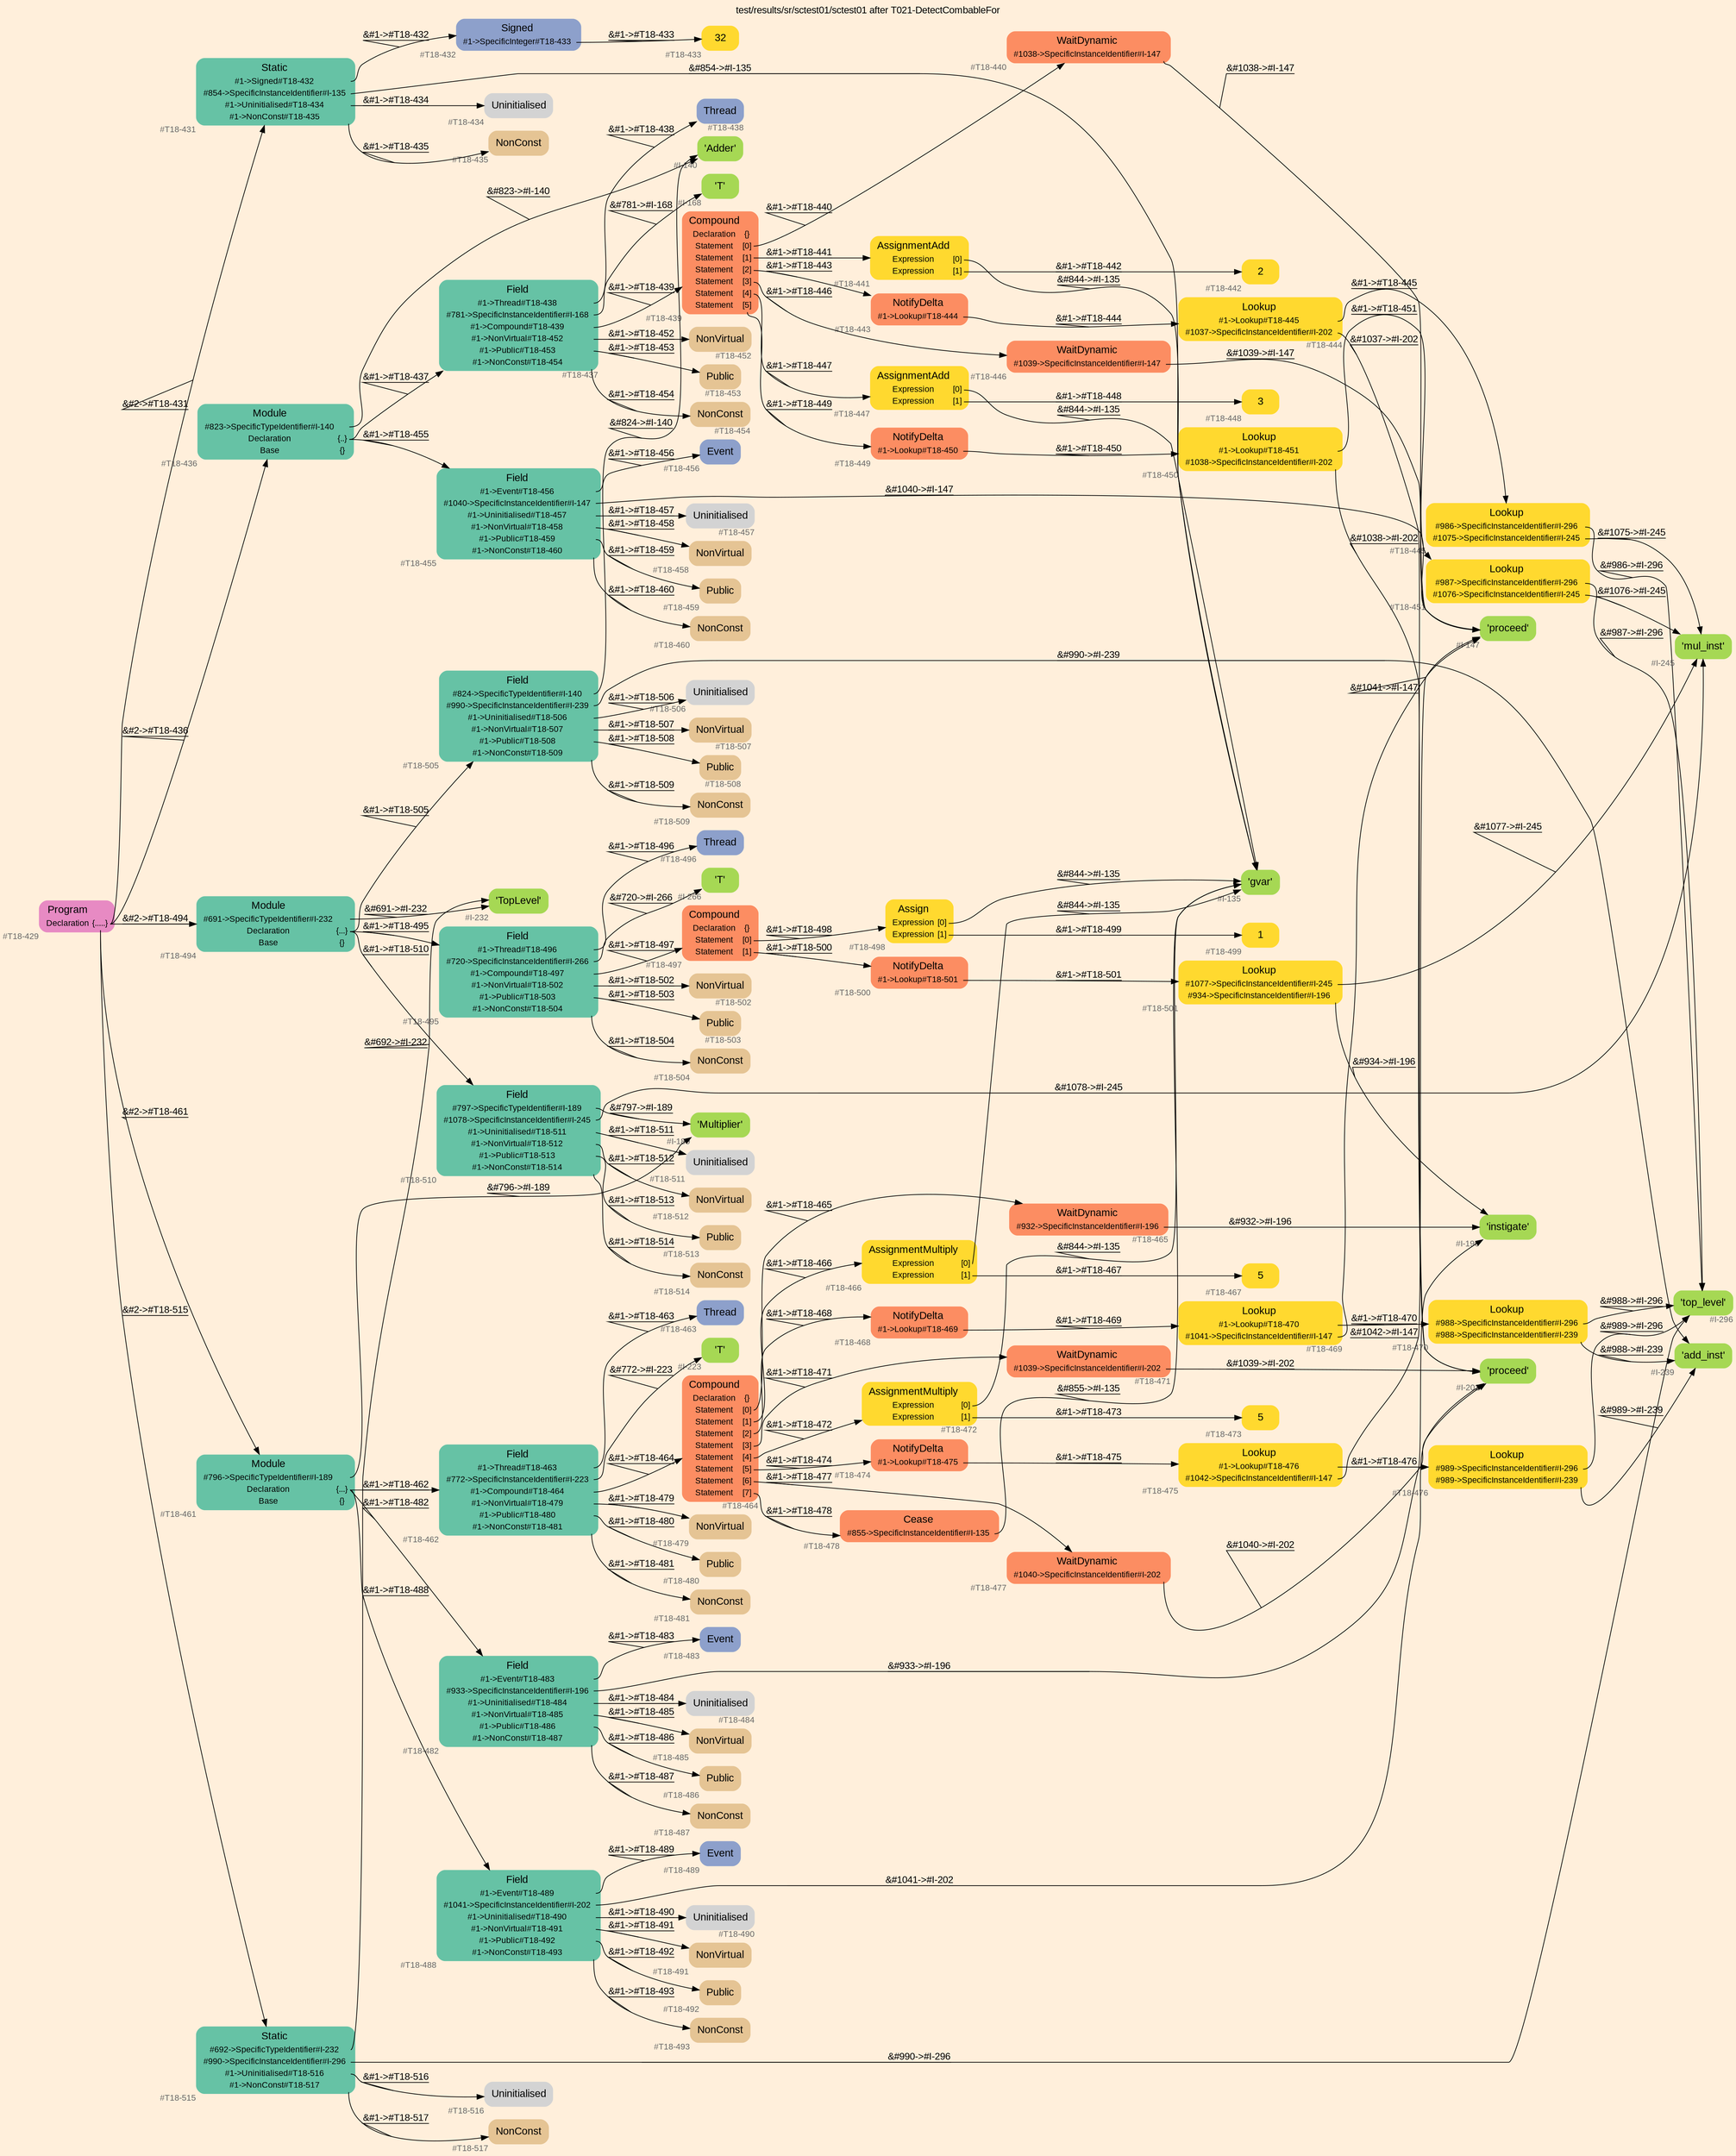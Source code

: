 digraph "test/results/sr/sctest01/sctest01 after T021-DetectCombableFor" {
label = "test/results/sr/sctest01/sctest01 after T021-DetectCombableFor"
labelloc = t
graph [
    rankdir = "LR"
    ranksep = 0.3
    bgcolor = antiquewhite1
    color = black
    fontcolor = black
    fontname = "Arial"
];
node [
    fontname = "Arial"
];
edge [
    fontname = "Arial"
];

// -------------------- node figure --------------------
// -------- block #T18-429 ----------
"#T18-429" [
    fillcolor = "/set28/4"
    xlabel = "#T18-429"
    fontsize = "12"
    fontcolor = grey40
    shape = "plaintext"
    label = <<TABLE BORDER="0" CELLBORDER="0" CELLSPACING="0">
     <TR><TD><FONT COLOR="black" POINT-SIZE="15">Program</FONT></TD></TR>
     <TR><TD><FONT COLOR="black" POINT-SIZE="12">Declaration</FONT></TD><TD PORT="port0"><FONT COLOR="black" POINT-SIZE="12">{.....}</FONT></TD></TR>
    </TABLE>>
    style = "rounded,filled"
];

// -------- block #T18-431 ----------
"#T18-431" [
    fillcolor = "/set28/1"
    xlabel = "#T18-431"
    fontsize = "12"
    fontcolor = grey40
    shape = "plaintext"
    label = <<TABLE BORDER="0" CELLBORDER="0" CELLSPACING="0">
     <TR><TD><FONT COLOR="black" POINT-SIZE="15">Static</FONT></TD></TR>
     <TR><TD><FONT COLOR="black" POINT-SIZE="12">#1-&gt;Signed#T18-432</FONT></TD><TD PORT="port0"></TD></TR>
     <TR><TD><FONT COLOR="black" POINT-SIZE="12">#854-&gt;SpecificInstanceIdentifier#I-135</FONT></TD><TD PORT="port1"></TD></TR>
     <TR><TD><FONT COLOR="black" POINT-SIZE="12">#1-&gt;Uninitialised#T18-434</FONT></TD><TD PORT="port2"></TD></TR>
     <TR><TD><FONT COLOR="black" POINT-SIZE="12">#1-&gt;NonConst#T18-435</FONT></TD><TD PORT="port3"></TD></TR>
    </TABLE>>
    style = "rounded,filled"
];

// -------- block #T18-432 ----------
"#T18-432" [
    fillcolor = "/set28/3"
    xlabel = "#T18-432"
    fontsize = "12"
    fontcolor = grey40
    shape = "plaintext"
    label = <<TABLE BORDER="0" CELLBORDER="0" CELLSPACING="0">
     <TR><TD><FONT COLOR="black" POINT-SIZE="15">Signed</FONT></TD></TR>
     <TR><TD><FONT COLOR="black" POINT-SIZE="12">#1-&gt;SpecificInteger#T18-433</FONT></TD><TD PORT="port0"></TD></TR>
    </TABLE>>
    style = "rounded,filled"
];

// -------- block #T18-433 ----------
"#T18-433" [
    fillcolor = "/set28/6"
    xlabel = "#T18-433"
    fontsize = "12"
    fontcolor = grey40
    shape = "plaintext"
    label = <<TABLE BORDER="0" CELLBORDER="0" CELLSPACING="0">
     <TR><TD><FONT COLOR="black" POINT-SIZE="15">32</FONT></TD></TR>
    </TABLE>>
    style = "rounded,filled"
];

// -------- block #I-135 ----------
"#I-135" [
    fillcolor = "/set28/5"
    xlabel = "#I-135"
    fontsize = "12"
    fontcolor = grey40
    shape = "plaintext"
    label = <<TABLE BORDER="0" CELLBORDER="0" CELLSPACING="0">
     <TR><TD><FONT COLOR="black" POINT-SIZE="15">'gvar'</FONT></TD></TR>
    </TABLE>>
    style = "rounded,filled"
];

// -------- block #T18-434 ----------
"#T18-434" [
    xlabel = "#T18-434"
    fontsize = "12"
    fontcolor = grey40
    shape = "plaintext"
    label = <<TABLE BORDER="0" CELLBORDER="0" CELLSPACING="0">
     <TR><TD><FONT COLOR="black" POINT-SIZE="15">Uninitialised</FONT></TD></TR>
    </TABLE>>
    style = "rounded,filled"
];

// -------- block #T18-435 ----------
"#T18-435" [
    fillcolor = "/set28/7"
    xlabel = "#T18-435"
    fontsize = "12"
    fontcolor = grey40
    shape = "plaintext"
    label = <<TABLE BORDER="0" CELLBORDER="0" CELLSPACING="0">
     <TR><TD><FONT COLOR="black" POINT-SIZE="15">NonConst</FONT></TD></TR>
    </TABLE>>
    style = "rounded,filled"
];

// -------- block #T18-436 ----------
"#T18-436" [
    fillcolor = "/set28/1"
    xlabel = "#T18-436"
    fontsize = "12"
    fontcolor = grey40
    shape = "plaintext"
    label = <<TABLE BORDER="0" CELLBORDER="0" CELLSPACING="0">
     <TR><TD><FONT COLOR="black" POINT-SIZE="15">Module</FONT></TD></TR>
     <TR><TD><FONT COLOR="black" POINT-SIZE="12">#823-&gt;SpecificTypeIdentifier#I-140</FONT></TD><TD PORT="port0"></TD></TR>
     <TR><TD><FONT COLOR="black" POINT-SIZE="12">Declaration</FONT></TD><TD PORT="port1"><FONT COLOR="black" POINT-SIZE="12">{..}</FONT></TD></TR>
     <TR><TD><FONT COLOR="black" POINT-SIZE="12">Base</FONT></TD><TD PORT="port2"><FONT COLOR="black" POINT-SIZE="12">{}</FONT></TD></TR>
    </TABLE>>
    style = "rounded,filled"
];

// -------- block #I-140 ----------
"#I-140" [
    fillcolor = "/set28/5"
    xlabel = "#I-140"
    fontsize = "12"
    fontcolor = grey40
    shape = "plaintext"
    label = <<TABLE BORDER="0" CELLBORDER="0" CELLSPACING="0">
     <TR><TD><FONT COLOR="black" POINT-SIZE="15">'Adder'</FONT></TD></TR>
    </TABLE>>
    style = "rounded,filled"
];

// -------- block #T18-437 ----------
"#T18-437" [
    fillcolor = "/set28/1"
    xlabel = "#T18-437"
    fontsize = "12"
    fontcolor = grey40
    shape = "plaintext"
    label = <<TABLE BORDER="0" CELLBORDER="0" CELLSPACING="0">
     <TR><TD><FONT COLOR="black" POINT-SIZE="15">Field</FONT></TD></TR>
     <TR><TD><FONT COLOR="black" POINT-SIZE="12">#1-&gt;Thread#T18-438</FONT></TD><TD PORT="port0"></TD></TR>
     <TR><TD><FONT COLOR="black" POINT-SIZE="12">#781-&gt;SpecificInstanceIdentifier#I-168</FONT></TD><TD PORT="port1"></TD></TR>
     <TR><TD><FONT COLOR="black" POINT-SIZE="12">#1-&gt;Compound#T18-439</FONT></TD><TD PORT="port2"></TD></TR>
     <TR><TD><FONT COLOR="black" POINT-SIZE="12">#1-&gt;NonVirtual#T18-452</FONT></TD><TD PORT="port3"></TD></TR>
     <TR><TD><FONT COLOR="black" POINT-SIZE="12">#1-&gt;Public#T18-453</FONT></TD><TD PORT="port4"></TD></TR>
     <TR><TD><FONT COLOR="black" POINT-SIZE="12">#1-&gt;NonConst#T18-454</FONT></TD><TD PORT="port5"></TD></TR>
    </TABLE>>
    style = "rounded,filled"
];

// -------- block #T18-438 ----------
"#T18-438" [
    fillcolor = "/set28/3"
    xlabel = "#T18-438"
    fontsize = "12"
    fontcolor = grey40
    shape = "plaintext"
    label = <<TABLE BORDER="0" CELLBORDER="0" CELLSPACING="0">
     <TR><TD><FONT COLOR="black" POINT-SIZE="15">Thread</FONT></TD></TR>
    </TABLE>>
    style = "rounded,filled"
];

// -------- block #I-168 ----------
"#I-168" [
    fillcolor = "/set28/5"
    xlabel = "#I-168"
    fontsize = "12"
    fontcolor = grey40
    shape = "plaintext"
    label = <<TABLE BORDER="0" CELLBORDER="0" CELLSPACING="0">
     <TR><TD><FONT COLOR="black" POINT-SIZE="15">'T'</FONT></TD></TR>
    </TABLE>>
    style = "rounded,filled"
];

// -------- block #T18-439 ----------
"#T18-439" [
    fillcolor = "/set28/2"
    xlabel = "#T18-439"
    fontsize = "12"
    fontcolor = grey40
    shape = "plaintext"
    label = <<TABLE BORDER="0" CELLBORDER="0" CELLSPACING="0">
     <TR><TD><FONT COLOR="black" POINT-SIZE="15">Compound</FONT></TD></TR>
     <TR><TD><FONT COLOR="black" POINT-SIZE="12">Declaration</FONT></TD><TD PORT="port0"><FONT COLOR="black" POINT-SIZE="12">{}</FONT></TD></TR>
     <TR><TD><FONT COLOR="black" POINT-SIZE="12">Statement</FONT></TD><TD PORT="port1"><FONT COLOR="black" POINT-SIZE="12">[0]</FONT></TD></TR>
     <TR><TD><FONT COLOR="black" POINT-SIZE="12">Statement</FONT></TD><TD PORT="port2"><FONT COLOR="black" POINT-SIZE="12">[1]</FONT></TD></TR>
     <TR><TD><FONT COLOR="black" POINT-SIZE="12">Statement</FONT></TD><TD PORT="port3"><FONT COLOR="black" POINT-SIZE="12">[2]</FONT></TD></TR>
     <TR><TD><FONT COLOR="black" POINT-SIZE="12">Statement</FONT></TD><TD PORT="port4"><FONT COLOR="black" POINT-SIZE="12">[3]</FONT></TD></TR>
     <TR><TD><FONT COLOR="black" POINT-SIZE="12">Statement</FONT></TD><TD PORT="port5"><FONT COLOR="black" POINT-SIZE="12">[4]</FONT></TD></TR>
     <TR><TD><FONT COLOR="black" POINT-SIZE="12">Statement</FONT></TD><TD PORT="port6"><FONT COLOR="black" POINT-SIZE="12">[5]</FONT></TD></TR>
    </TABLE>>
    style = "rounded,filled"
];

// -------- block #T18-440 ----------
"#T18-440" [
    fillcolor = "/set28/2"
    xlabel = "#T18-440"
    fontsize = "12"
    fontcolor = grey40
    shape = "plaintext"
    label = <<TABLE BORDER="0" CELLBORDER="0" CELLSPACING="0">
     <TR><TD><FONT COLOR="black" POINT-SIZE="15">WaitDynamic</FONT></TD></TR>
     <TR><TD><FONT COLOR="black" POINT-SIZE="12">#1038-&gt;SpecificInstanceIdentifier#I-147</FONT></TD><TD PORT="port0"></TD></TR>
    </TABLE>>
    style = "rounded,filled"
];

// -------- block #I-147 ----------
"#I-147" [
    fillcolor = "/set28/5"
    xlabel = "#I-147"
    fontsize = "12"
    fontcolor = grey40
    shape = "plaintext"
    label = <<TABLE BORDER="0" CELLBORDER="0" CELLSPACING="0">
     <TR><TD><FONT COLOR="black" POINT-SIZE="15">'proceed'</FONT></TD></TR>
    </TABLE>>
    style = "rounded,filled"
];

// -------- block #T18-441 ----------
"#T18-441" [
    fillcolor = "/set28/6"
    xlabel = "#T18-441"
    fontsize = "12"
    fontcolor = grey40
    shape = "plaintext"
    label = <<TABLE BORDER="0" CELLBORDER="0" CELLSPACING="0">
     <TR><TD><FONT COLOR="black" POINT-SIZE="15">AssignmentAdd</FONT></TD></TR>
     <TR><TD><FONT COLOR="black" POINT-SIZE="12">Expression</FONT></TD><TD PORT="port0"><FONT COLOR="black" POINT-SIZE="12">[0]</FONT></TD></TR>
     <TR><TD><FONT COLOR="black" POINT-SIZE="12">Expression</FONT></TD><TD PORT="port1"><FONT COLOR="black" POINT-SIZE="12">[1]</FONT></TD></TR>
    </TABLE>>
    style = "rounded,filled"
];

// -------- block #T18-442 ----------
"#T18-442" [
    fillcolor = "/set28/6"
    xlabel = "#T18-442"
    fontsize = "12"
    fontcolor = grey40
    shape = "plaintext"
    label = <<TABLE BORDER="0" CELLBORDER="0" CELLSPACING="0">
     <TR><TD><FONT COLOR="black" POINT-SIZE="15">2</FONT></TD></TR>
    </TABLE>>
    style = "rounded,filled"
];

// -------- block #T18-443 ----------
"#T18-443" [
    fillcolor = "/set28/2"
    xlabel = "#T18-443"
    fontsize = "12"
    fontcolor = grey40
    shape = "plaintext"
    label = <<TABLE BORDER="0" CELLBORDER="0" CELLSPACING="0">
     <TR><TD><FONT COLOR="black" POINT-SIZE="15">NotifyDelta</FONT></TD></TR>
     <TR><TD><FONT COLOR="black" POINT-SIZE="12">#1-&gt;Lookup#T18-444</FONT></TD><TD PORT="port0"></TD></TR>
    </TABLE>>
    style = "rounded,filled"
];

// -------- block #T18-444 ----------
"#T18-444" [
    fillcolor = "/set28/6"
    xlabel = "#T18-444"
    fontsize = "12"
    fontcolor = grey40
    shape = "plaintext"
    label = <<TABLE BORDER="0" CELLBORDER="0" CELLSPACING="0">
     <TR><TD><FONT COLOR="black" POINT-SIZE="15">Lookup</FONT></TD></TR>
     <TR><TD><FONT COLOR="black" POINT-SIZE="12">#1-&gt;Lookup#T18-445</FONT></TD><TD PORT="port0"></TD></TR>
     <TR><TD><FONT COLOR="black" POINT-SIZE="12">#1037-&gt;SpecificInstanceIdentifier#I-202</FONT></TD><TD PORT="port1"></TD></TR>
    </TABLE>>
    style = "rounded,filled"
];

// -------- block #T18-445 ----------
"#T18-445" [
    fillcolor = "/set28/6"
    xlabel = "#T18-445"
    fontsize = "12"
    fontcolor = grey40
    shape = "plaintext"
    label = <<TABLE BORDER="0" CELLBORDER="0" CELLSPACING="0">
     <TR><TD><FONT COLOR="black" POINT-SIZE="15">Lookup</FONT></TD></TR>
     <TR><TD><FONT COLOR="black" POINT-SIZE="12">#986-&gt;SpecificInstanceIdentifier#I-296</FONT></TD><TD PORT="port0"></TD></TR>
     <TR><TD><FONT COLOR="black" POINT-SIZE="12">#1075-&gt;SpecificInstanceIdentifier#I-245</FONT></TD><TD PORT="port1"></TD></TR>
    </TABLE>>
    style = "rounded,filled"
];

// -------- block #I-296 ----------
"#I-296" [
    fillcolor = "/set28/5"
    xlabel = "#I-296"
    fontsize = "12"
    fontcolor = grey40
    shape = "plaintext"
    label = <<TABLE BORDER="0" CELLBORDER="0" CELLSPACING="0">
     <TR><TD><FONT COLOR="black" POINT-SIZE="15">'top_level'</FONT></TD></TR>
    </TABLE>>
    style = "rounded,filled"
];

// -------- block #I-245 ----------
"#I-245" [
    fillcolor = "/set28/5"
    xlabel = "#I-245"
    fontsize = "12"
    fontcolor = grey40
    shape = "plaintext"
    label = <<TABLE BORDER="0" CELLBORDER="0" CELLSPACING="0">
     <TR><TD><FONT COLOR="black" POINT-SIZE="15">'mul_inst'</FONT></TD></TR>
    </TABLE>>
    style = "rounded,filled"
];

// -------- block #I-202 ----------
"#I-202" [
    fillcolor = "/set28/5"
    xlabel = "#I-202"
    fontsize = "12"
    fontcolor = grey40
    shape = "plaintext"
    label = <<TABLE BORDER="0" CELLBORDER="0" CELLSPACING="0">
     <TR><TD><FONT COLOR="black" POINT-SIZE="15">'proceed'</FONT></TD></TR>
    </TABLE>>
    style = "rounded,filled"
];

// -------- block #T18-446 ----------
"#T18-446" [
    fillcolor = "/set28/2"
    xlabel = "#T18-446"
    fontsize = "12"
    fontcolor = grey40
    shape = "plaintext"
    label = <<TABLE BORDER="0" CELLBORDER="0" CELLSPACING="0">
     <TR><TD><FONT COLOR="black" POINT-SIZE="15">WaitDynamic</FONT></TD></TR>
     <TR><TD><FONT COLOR="black" POINT-SIZE="12">#1039-&gt;SpecificInstanceIdentifier#I-147</FONT></TD><TD PORT="port0"></TD></TR>
    </TABLE>>
    style = "rounded,filled"
];

// -------- block #T18-447 ----------
"#T18-447" [
    fillcolor = "/set28/6"
    xlabel = "#T18-447"
    fontsize = "12"
    fontcolor = grey40
    shape = "plaintext"
    label = <<TABLE BORDER="0" CELLBORDER="0" CELLSPACING="0">
     <TR><TD><FONT COLOR="black" POINT-SIZE="15">AssignmentAdd</FONT></TD></TR>
     <TR><TD><FONT COLOR="black" POINT-SIZE="12">Expression</FONT></TD><TD PORT="port0"><FONT COLOR="black" POINT-SIZE="12">[0]</FONT></TD></TR>
     <TR><TD><FONT COLOR="black" POINT-SIZE="12">Expression</FONT></TD><TD PORT="port1"><FONT COLOR="black" POINT-SIZE="12">[1]</FONT></TD></TR>
    </TABLE>>
    style = "rounded,filled"
];

// -------- block #T18-448 ----------
"#T18-448" [
    fillcolor = "/set28/6"
    xlabel = "#T18-448"
    fontsize = "12"
    fontcolor = grey40
    shape = "plaintext"
    label = <<TABLE BORDER="0" CELLBORDER="0" CELLSPACING="0">
     <TR><TD><FONT COLOR="black" POINT-SIZE="15">3</FONT></TD></TR>
    </TABLE>>
    style = "rounded,filled"
];

// -------- block #T18-449 ----------
"#T18-449" [
    fillcolor = "/set28/2"
    xlabel = "#T18-449"
    fontsize = "12"
    fontcolor = grey40
    shape = "plaintext"
    label = <<TABLE BORDER="0" CELLBORDER="0" CELLSPACING="0">
     <TR><TD><FONT COLOR="black" POINT-SIZE="15">NotifyDelta</FONT></TD></TR>
     <TR><TD><FONT COLOR="black" POINT-SIZE="12">#1-&gt;Lookup#T18-450</FONT></TD><TD PORT="port0"></TD></TR>
    </TABLE>>
    style = "rounded,filled"
];

// -------- block #T18-450 ----------
"#T18-450" [
    fillcolor = "/set28/6"
    xlabel = "#T18-450"
    fontsize = "12"
    fontcolor = grey40
    shape = "plaintext"
    label = <<TABLE BORDER="0" CELLBORDER="0" CELLSPACING="0">
     <TR><TD><FONT COLOR="black" POINT-SIZE="15">Lookup</FONT></TD></TR>
     <TR><TD><FONT COLOR="black" POINT-SIZE="12">#1-&gt;Lookup#T18-451</FONT></TD><TD PORT="port0"></TD></TR>
     <TR><TD><FONT COLOR="black" POINT-SIZE="12">#1038-&gt;SpecificInstanceIdentifier#I-202</FONT></TD><TD PORT="port1"></TD></TR>
    </TABLE>>
    style = "rounded,filled"
];

// -------- block #T18-451 ----------
"#T18-451" [
    fillcolor = "/set28/6"
    xlabel = "#T18-451"
    fontsize = "12"
    fontcolor = grey40
    shape = "plaintext"
    label = <<TABLE BORDER="0" CELLBORDER="0" CELLSPACING="0">
     <TR><TD><FONT COLOR="black" POINT-SIZE="15">Lookup</FONT></TD></TR>
     <TR><TD><FONT COLOR="black" POINT-SIZE="12">#987-&gt;SpecificInstanceIdentifier#I-296</FONT></TD><TD PORT="port0"></TD></TR>
     <TR><TD><FONT COLOR="black" POINT-SIZE="12">#1076-&gt;SpecificInstanceIdentifier#I-245</FONT></TD><TD PORT="port1"></TD></TR>
    </TABLE>>
    style = "rounded,filled"
];

// -------- block #T18-452 ----------
"#T18-452" [
    fillcolor = "/set28/7"
    xlabel = "#T18-452"
    fontsize = "12"
    fontcolor = grey40
    shape = "plaintext"
    label = <<TABLE BORDER="0" CELLBORDER="0" CELLSPACING="0">
     <TR><TD><FONT COLOR="black" POINT-SIZE="15">NonVirtual</FONT></TD></TR>
    </TABLE>>
    style = "rounded,filled"
];

// -------- block #T18-453 ----------
"#T18-453" [
    fillcolor = "/set28/7"
    xlabel = "#T18-453"
    fontsize = "12"
    fontcolor = grey40
    shape = "plaintext"
    label = <<TABLE BORDER="0" CELLBORDER="0" CELLSPACING="0">
     <TR><TD><FONT COLOR="black" POINT-SIZE="15">Public</FONT></TD></TR>
    </TABLE>>
    style = "rounded,filled"
];

// -------- block #T18-454 ----------
"#T18-454" [
    fillcolor = "/set28/7"
    xlabel = "#T18-454"
    fontsize = "12"
    fontcolor = grey40
    shape = "plaintext"
    label = <<TABLE BORDER="0" CELLBORDER="0" CELLSPACING="0">
     <TR><TD><FONT COLOR="black" POINT-SIZE="15">NonConst</FONT></TD></TR>
    </TABLE>>
    style = "rounded,filled"
];

// -------- block #T18-455 ----------
"#T18-455" [
    fillcolor = "/set28/1"
    xlabel = "#T18-455"
    fontsize = "12"
    fontcolor = grey40
    shape = "plaintext"
    label = <<TABLE BORDER="0" CELLBORDER="0" CELLSPACING="0">
     <TR><TD><FONT COLOR="black" POINT-SIZE="15">Field</FONT></TD></TR>
     <TR><TD><FONT COLOR="black" POINT-SIZE="12">#1-&gt;Event#T18-456</FONT></TD><TD PORT="port0"></TD></TR>
     <TR><TD><FONT COLOR="black" POINT-SIZE="12">#1040-&gt;SpecificInstanceIdentifier#I-147</FONT></TD><TD PORT="port1"></TD></TR>
     <TR><TD><FONT COLOR="black" POINT-SIZE="12">#1-&gt;Uninitialised#T18-457</FONT></TD><TD PORT="port2"></TD></TR>
     <TR><TD><FONT COLOR="black" POINT-SIZE="12">#1-&gt;NonVirtual#T18-458</FONT></TD><TD PORT="port3"></TD></TR>
     <TR><TD><FONT COLOR="black" POINT-SIZE="12">#1-&gt;Public#T18-459</FONT></TD><TD PORT="port4"></TD></TR>
     <TR><TD><FONT COLOR="black" POINT-SIZE="12">#1-&gt;NonConst#T18-460</FONT></TD><TD PORT="port5"></TD></TR>
    </TABLE>>
    style = "rounded,filled"
];

// -------- block #T18-456 ----------
"#T18-456" [
    fillcolor = "/set28/3"
    xlabel = "#T18-456"
    fontsize = "12"
    fontcolor = grey40
    shape = "plaintext"
    label = <<TABLE BORDER="0" CELLBORDER="0" CELLSPACING="0">
     <TR><TD><FONT COLOR="black" POINT-SIZE="15">Event</FONT></TD></TR>
    </TABLE>>
    style = "rounded,filled"
];

// -------- block #T18-457 ----------
"#T18-457" [
    xlabel = "#T18-457"
    fontsize = "12"
    fontcolor = grey40
    shape = "plaintext"
    label = <<TABLE BORDER="0" CELLBORDER="0" CELLSPACING="0">
     <TR><TD><FONT COLOR="black" POINT-SIZE="15">Uninitialised</FONT></TD></TR>
    </TABLE>>
    style = "rounded,filled"
];

// -------- block #T18-458 ----------
"#T18-458" [
    fillcolor = "/set28/7"
    xlabel = "#T18-458"
    fontsize = "12"
    fontcolor = grey40
    shape = "plaintext"
    label = <<TABLE BORDER="0" CELLBORDER="0" CELLSPACING="0">
     <TR><TD><FONT COLOR="black" POINT-SIZE="15">NonVirtual</FONT></TD></TR>
    </TABLE>>
    style = "rounded,filled"
];

// -------- block #T18-459 ----------
"#T18-459" [
    fillcolor = "/set28/7"
    xlabel = "#T18-459"
    fontsize = "12"
    fontcolor = grey40
    shape = "plaintext"
    label = <<TABLE BORDER="0" CELLBORDER="0" CELLSPACING="0">
     <TR><TD><FONT COLOR="black" POINT-SIZE="15">Public</FONT></TD></TR>
    </TABLE>>
    style = "rounded,filled"
];

// -------- block #T18-460 ----------
"#T18-460" [
    fillcolor = "/set28/7"
    xlabel = "#T18-460"
    fontsize = "12"
    fontcolor = grey40
    shape = "plaintext"
    label = <<TABLE BORDER="0" CELLBORDER="0" CELLSPACING="0">
     <TR><TD><FONT COLOR="black" POINT-SIZE="15">NonConst</FONT></TD></TR>
    </TABLE>>
    style = "rounded,filled"
];

// -------- block #T18-461 ----------
"#T18-461" [
    fillcolor = "/set28/1"
    xlabel = "#T18-461"
    fontsize = "12"
    fontcolor = grey40
    shape = "plaintext"
    label = <<TABLE BORDER="0" CELLBORDER="0" CELLSPACING="0">
     <TR><TD><FONT COLOR="black" POINT-SIZE="15">Module</FONT></TD></TR>
     <TR><TD><FONT COLOR="black" POINT-SIZE="12">#796-&gt;SpecificTypeIdentifier#I-189</FONT></TD><TD PORT="port0"></TD></TR>
     <TR><TD><FONT COLOR="black" POINT-SIZE="12">Declaration</FONT></TD><TD PORT="port1"><FONT COLOR="black" POINT-SIZE="12">{...}</FONT></TD></TR>
     <TR><TD><FONT COLOR="black" POINT-SIZE="12">Base</FONT></TD><TD PORT="port2"><FONT COLOR="black" POINT-SIZE="12">{}</FONT></TD></TR>
    </TABLE>>
    style = "rounded,filled"
];

// -------- block #I-189 ----------
"#I-189" [
    fillcolor = "/set28/5"
    xlabel = "#I-189"
    fontsize = "12"
    fontcolor = grey40
    shape = "plaintext"
    label = <<TABLE BORDER="0" CELLBORDER="0" CELLSPACING="0">
     <TR><TD><FONT COLOR="black" POINT-SIZE="15">'Multiplier'</FONT></TD></TR>
    </TABLE>>
    style = "rounded,filled"
];

// -------- block #T18-462 ----------
"#T18-462" [
    fillcolor = "/set28/1"
    xlabel = "#T18-462"
    fontsize = "12"
    fontcolor = grey40
    shape = "plaintext"
    label = <<TABLE BORDER="0" CELLBORDER="0" CELLSPACING="0">
     <TR><TD><FONT COLOR="black" POINT-SIZE="15">Field</FONT></TD></TR>
     <TR><TD><FONT COLOR="black" POINT-SIZE="12">#1-&gt;Thread#T18-463</FONT></TD><TD PORT="port0"></TD></TR>
     <TR><TD><FONT COLOR="black" POINT-SIZE="12">#772-&gt;SpecificInstanceIdentifier#I-223</FONT></TD><TD PORT="port1"></TD></TR>
     <TR><TD><FONT COLOR="black" POINT-SIZE="12">#1-&gt;Compound#T18-464</FONT></TD><TD PORT="port2"></TD></TR>
     <TR><TD><FONT COLOR="black" POINT-SIZE="12">#1-&gt;NonVirtual#T18-479</FONT></TD><TD PORT="port3"></TD></TR>
     <TR><TD><FONT COLOR="black" POINT-SIZE="12">#1-&gt;Public#T18-480</FONT></TD><TD PORT="port4"></TD></TR>
     <TR><TD><FONT COLOR="black" POINT-SIZE="12">#1-&gt;NonConst#T18-481</FONT></TD><TD PORT="port5"></TD></TR>
    </TABLE>>
    style = "rounded,filled"
];

// -------- block #T18-463 ----------
"#T18-463" [
    fillcolor = "/set28/3"
    xlabel = "#T18-463"
    fontsize = "12"
    fontcolor = grey40
    shape = "plaintext"
    label = <<TABLE BORDER="0" CELLBORDER="0" CELLSPACING="0">
     <TR><TD><FONT COLOR="black" POINT-SIZE="15">Thread</FONT></TD></TR>
    </TABLE>>
    style = "rounded,filled"
];

// -------- block #I-223 ----------
"#I-223" [
    fillcolor = "/set28/5"
    xlabel = "#I-223"
    fontsize = "12"
    fontcolor = grey40
    shape = "plaintext"
    label = <<TABLE BORDER="0" CELLBORDER="0" CELLSPACING="0">
     <TR><TD><FONT COLOR="black" POINT-SIZE="15">'T'</FONT></TD></TR>
    </TABLE>>
    style = "rounded,filled"
];

// -------- block #T18-464 ----------
"#T18-464" [
    fillcolor = "/set28/2"
    xlabel = "#T18-464"
    fontsize = "12"
    fontcolor = grey40
    shape = "plaintext"
    label = <<TABLE BORDER="0" CELLBORDER="0" CELLSPACING="0">
     <TR><TD><FONT COLOR="black" POINT-SIZE="15">Compound</FONT></TD></TR>
     <TR><TD><FONT COLOR="black" POINT-SIZE="12">Declaration</FONT></TD><TD PORT="port0"><FONT COLOR="black" POINT-SIZE="12">{}</FONT></TD></TR>
     <TR><TD><FONT COLOR="black" POINT-SIZE="12">Statement</FONT></TD><TD PORT="port1"><FONT COLOR="black" POINT-SIZE="12">[0]</FONT></TD></TR>
     <TR><TD><FONT COLOR="black" POINT-SIZE="12">Statement</FONT></TD><TD PORT="port2"><FONT COLOR="black" POINT-SIZE="12">[1]</FONT></TD></TR>
     <TR><TD><FONT COLOR="black" POINT-SIZE="12">Statement</FONT></TD><TD PORT="port3"><FONT COLOR="black" POINT-SIZE="12">[2]</FONT></TD></TR>
     <TR><TD><FONT COLOR="black" POINT-SIZE="12">Statement</FONT></TD><TD PORT="port4"><FONT COLOR="black" POINT-SIZE="12">[3]</FONT></TD></TR>
     <TR><TD><FONT COLOR="black" POINT-SIZE="12">Statement</FONT></TD><TD PORT="port5"><FONT COLOR="black" POINT-SIZE="12">[4]</FONT></TD></TR>
     <TR><TD><FONT COLOR="black" POINT-SIZE="12">Statement</FONT></TD><TD PORT="port6"><FONT COLOR="black" POINT-SIZE="12">[5]</FONT></TD></TR>
     <TR><TD><FONT COLOR="black" POINT-SIZE="12">Statement</FONT></TD><TD PORT="port7"><FONT COLOR="black" POINT-SIZE="12">[6]</FONT></TD></TR>
     <TR><TD><FONT COLOR="black" POINT-SIZE="12">Statement</FONT></TD><TD PORT="port8"><FONT COLOR="black" POINT-SIZE="12">[7]</FONT></TD></TR>
    </TABLE>>
    style = "rounded,filled"
];

// -------- block #T18-465 ----------
"#T18-465" [
    fillcolor = "/set28/2"
    xlabel = "#T18-465"
    fontsize = "12"
    fontcolor = grey40
    shape = "plaintext"
    label = <<TABLE BORDER="0" CELLBORDER="0" CELLSPACING="0">
     <TR><TD><FONT COLOR="black" POINT-SIZE="15">WaitDynamic</FONT></TD></TR>
     <TR><TD><FONT COLOR="black" POINT-SIZE="12">#932-&gt;SpecificInstanceIdentifier#I-196</FONT></TD><TD PORT="port0"></TD></TR>
    </TABLE>>
    style = "rounded,filled"
];

// -------- block #I-196 ----------
"#I-196" [
    fillcolor = "/set28/5"
    xlabel = "#I-196"
    fontsize = "12"
    fontcolor = grey40
    shape = "plaintext"
    label = <<TABLE BORDER="0" CELLBORDER="0" CELLSPACING="0">
     <TR><TD><FONT COLOR="black" POINT-SIZE="15">'instigate'</FONT></TD></TR>
    </TABLE>>
    style = "rounded,filled"
];

// -------- block #T18-466 ----------
"#T18-466" [
    fillcolor = "/set28/6"
    xlabel = "#T18-466"
    fontsize = "12"
    fontcolor = grey40
    shape = "plaintext"
    label = <<TABLE BORDER="0" CELLBORDER="0" CELLSPACING="0">
     <TR><TD><FONT COLOR="black" POINT-SIZE="15">AssignmentMultiply</FONT></TD></TR>
     <TR><TD><FONT COLOR="black" POINT-SIZE="12">Expression</FONT></TD><TD PORT="port0"><FONT COLOR="black" POINT-SIZE="12">[0]</FONT></TD></TR>
     <TR><TD><FONT COLOR="black" POINT-SIZE="12">Expression</FONT></TD><TD PORT="port1"><FONT COLOR="black" POINT-SIZE="12">[1]</FONT></TD></TR>
    </TABLE>>
    style = "rounded,filled"
];

// -------- block #T18-467 ----------
"#T18-467" [
    fillcolor = "/set28/6"
    xlabel = "#T18-467"
    fontsize = "12"
    fontcolor = grey40
    shape = "plaintext"
    label = <<TABLE BORDER="0" CELLBORDER="0" CELLSPACING="0">
     <TR><TD><FONT COLOR="black" POINT-SIZE="15">5</FONT></TD></TR>
    </TABLE>>
    style = "rounded,filled"
];

// -------- block #T18-468 ----------
"#T18-468" [
    fillcolor = "/set28/2"
    xlabel = "#T18-468"
    fontsize = "12"
    fontcolor = grey40
    shape = "plaintext"
    label = <<TABLE BORDER="0" CELLBORDER="0" CELLSPACING="0">
     <TR><TD><FONT COLOR="black" POINT-SIZE="15">NotifyDelta</FONT></TD></TR>
     <TR><TD><FONT COLOR="black" POINT-SIZE="12">#1-&gt;Lookup#T18-469</FONT></TD><TD PORT="port0"></TD></TR>
    </TABLE>>
    style = "rounded,filled"
];

// -------- block #T18-469 ----------
"#T18-469" [
    fillcolor = "/set28/6"
    xlabel = "#T18-469"
    fontsize = "12"
    fontcolor = grey40
    shape = "plaintext"
    label = <<TABLE BORDER="0" CELLBORDER="0" CELLSPACING="0">
     <TR><TD><FONT COLOR="black" POINT-SIZE="15">Lookup</FONT></TD></TR>
     <TR><TD><FONT COLOR="black" POINT-SIZE="12">#1-&gt;Lookup#T18-470</FONT></TD><TD PORT="port0"></TD></TR>
     <TR><TD><FONT COLOR="black" POINT-SIZE="12">#1041-&gt;SpecificInstanceIdentifier#I-147</FONT></TD><TD PORT="port1"></TD></TR>
    </TABLE>>
    style = "rounded,filled"
];

// -------- block #T18-470 ----------
"#T18-470" [
    fillcolor = "/set28/6"
    xlabel = "#T18-470"
    fontsize = "12"
    fontcolor = grey40
    shape = "plaintext"
    label = <<TABLE BORDER="0" CELLBORDER="0" CELLSPACING="0">
     <TR><TD><FONT COLOR="black" POINT-SIZE="15">Lookup</FONT></TD></TR>
     <TR><TD><FONT COLOR="black" POINT-SIZE="12">#988-&gt;SpecificInstanceIdentifier#I-296</FONT></TD><TD PORT="port0"></TD></TR>
     <TR><TD><FONT COLOR="black" POINT-SIZE="12">#988-&gt;SpecificInstanceIdentifier#I-239</FONT></TD><TD PORT="port1"></TD></TR>
    </TABLE>>
    style = "rounded,filled"
];

// -------- block #I-239 ----------
"#I-239" [
    fillcolor = "/set28/5"
    xlabel = "#I-239"
    fontsize = "12"
    fontcolor = grey40
    shape = "plaintext"
    label = <<TABLE BORDER="0" CELLBORDER="0" CELLSPACING="0">
     <TR><TD><FONT COLOR="black" POINT-SIZE="15">'add_inst'</FONT></TD></TR>
    </TABLE>>
    style = "rounded,filled"
];

// -------- block #T18-471 ----------
"#T18-471" [
    fillcolor = "/set28/2"
    xlabel = "#T18-471"
    fontsize = "12"
    fontcolor = grey40
    shape = "plaintext"
    label = <<TABLE BORDER="0" CELLBORDER="0" CELLSPACING="0">
     <TR><TD><FONT COLOR="black" POINT-SIZE="15">WaitDynamic</FONT></TD></TR>
     <TR><TD><FONT COLOR="black" POINT-SIZE="12">#1039-&gt;SpecificInstanceIdentifier#I-202</FONT></TD><TD PORT="port0"></TD></TR>
    </TABLE>>
    style = "rounded,filled"
];

// -------- block #T18-472 ----------
"#T18-472" [
    fillcolor = "/set28/6"
    xlabel = "#T18-472"
    fontsize = "12"
    fontcolor = grey40
    shape = "plaintext"
    label = <<TABLE BORDER="0" CELLBORDER="0" CELLSPACING="0">
     <TR><TD><FONT COLOR="black" POINT-SIZE="15">AssignmentMultiply</FONT></TD></TR>
     <TR><TD><FONT COLOR="black" POINT-SIZE="12">Expression</FONT></TD><TD PORT="port0"><FONT COLOR="black" POINT-SIZE="12">[0]</FONT></TD></TR>
     <TR><TD><FONT COLOR="black" POINT-SIZE="12">Expression</FONT></TD><TD PORT="port1"><FONT COLOR="black" POINT-SIZE="12">[1]</FONT></TD></TR>
    </TABLE>>
    style = "rounded,filled"
];

// -------- block #T18-473 ----------
"#T18-473" [
    fillcolor = "/set28/6"
    xlabel = "#T18-473"
    fontsize = "12"
    fontcolor = grey40
    shape = "plaintext"
    label = <<TABLE BORDER="0" CELLBORDER="0" CELLSPACING="0">
     <TR><TD><FONT COLOR="black" POINT-SIZE="15">5</FONT></TD></TR>
    </TABLE>>
    style = "rounded,filled"
];

// -------- block #T18-474 ----------
"#T18-474" [
    fillcolor = "/set28/2"
    xlabel = "#T18-474"
    fontsize = "12"
    fontcolor = grey40
    shape = "plaintext"
    label = <<TABLE BORDER="0" CELLBORDER="0" CELLSPACING="0">
     <TR><TD><FONT COLOR="black" POINT-SIZE="15">NotifyDelta</FONT></TD></TR>
     <TR><TD><FONT COLOR="black" POINT-SIZE="12">#1-&gt;Lookup#T18-475</FONT></TD><TD PORT="port0"></TD></TR>
    </TABLE>>
    style = "rounded,filled"
];

// -------- block #T18-475 ----------
"#T18-475" [
    fillcolor = "/set28/6"
    xlabel = "#T18-475"
    fontsize = "12"
    fontcolor = grey40
    shape = "plaintext"
    label = <<TABLE BORDER="0" CELLBORDER="0" CELLSPACING="0">
     <TR><TD><FONT COLOR="black" POINT-SIZE="15">Lookup</FONT></TD></TR>
     <TR><TD><FONT COLOR="black" POINT-SIZE="12">#1-&gt;Lookup#T18-476</FONT></TD><TD PORT="port0"></TD></TR>
     <TR><TD><FONT COLOR="black" POINT-SIZE="12">#1042-&gt;SpecificInstanceIdentifier#I-147</FONT></TD><TD PORT="port1"></TD></TR>
    </TABLE>>
    style = "rounded,filled"
];

// -------- block #T18-476 ----------
"#T18-476" [
    fillcolor = "/set28/6"
    xlabel = "#T18-476"
    fontsize = "12"
    fontcolor = grey40
    shape = "plaintext"
    label = <<TABLE BORDER="0" CELLBORDER="0" CELLSPACING="0">
     <TR><TD><FONT COLOR="black" POINT-SIZE="15">Lookup</FONT></TD></TR>
     <TR><TD><FONT COLOR="black" POINT-SIZE="12">#989-&gt;SpecificInstanceIdentifier#I-296</FONT></TD><TD PORT="port0"></TD></TR>
     <TR><TD><FONT COLOR="black" POINT-SIZE="12">#989-&gt;SpecificInstanceIdentifier#I-239</FONT></TD><TD PORT="port1"></TD></TR>
    </TABLE>>
    style = "rounded,filled"
];

// -------- block #T18-477 ----------
"#T18-477" [
    fillcolor = "/set28/2"
    xlabel = "#T18-477"
    fontsize = "12"
    fontcolor = grey40
    shape = "plaintext"
    label = <<TABLE BORDER="0" CELLBORDER="0" CELLSPACING="0">
     <TR><TD><FONT COLOR="black" POINT-SIZE="15">WaitDynamic</FONT></TD></TR>
     <TR><TD><FONT COLOR="black" POINT-SIZE="12">#1040-&gt;SpecificInstanceIdentifier#I-202</FONT></TD><TD PORT="port0"></TD></TR>
    </TABLE>>
    style = "rounded,filled"
];

// -------- block #T18-478 ----------
"#T18-478" [
    fillcolor = "/set28/2"
    xlabel = "#T18-478"
    fontsize = "12"
    fontcolor = grey40
    shape = "plaintext"
    label = <<TABLE BORDER="0" CELLBORDER="0" CELLSPACING="0">
     <TR><TD><FONT COLOR="black" POINT-SIZE="15">Cease</FONT></TD></TR>
     <TR><TD><FONT COLOR="black" POINT-SIZE="12">#855-&gt;SpecificInstanceIdentifier#I-135</FONT></TD><TD PORT="port0"></TD></TR>
    </TABLE>>
    style = "rounded,filled"
];

// -------- block #T18-479 ----------
"#T18-479" [
    fillcolor = "/set28/7"
    xlabel = "#T18-479"
    fontsize = "12"
    fontcolor = grey40
    shape = "plaintext"
    label = <<TABLE BORDER="0" CELLBORDER="0" CELLSPACING="0">
     <TR><TD><FONT COLOR="black" POINT-SIZE="15">NonVirtual</FONT></TD></TR>
    </TABLE>>
    style = "rounded,filled"
];

// -------- block #T18-480 ----------
"#T18-480" [
    fillcolor = "/set28/7"
    xlabel = "#T18-480"
    fontsize = "12"
    fontcolor = grey40
    shape = "plaintext"
    label = <<TABLE BORDER="0" CELLBORDER="0" CELLSPACING="0">
     <TR><TD><FONT COLOR="black" POINT-SIZE="15">Public</FONT></TD></TR>
    </TABLE>>
    style = "rounded,filled"
];

// -------- block #T18-481 ----------
"#T18-481" [
    fillcolor = "/set28/7"
    xlabel = "#T18-481"
    fontsize = "12"
    fontcolor = grey40
    shape = "plaintext"
    label = <<TABLE BORDER="0" CELLBORDER="0" CELLSPACING="0">
     <TR><TD><FONT COLOR="black" POINT-SIZE="15">NonConst</FONT></TD></TR>
    </TABLE>>
    style = "rounded,filled"
];

// -------- block #T18-482 ----------
"#T18-482" [
    fillcolor = "/set28/1"
    xlabel = "#T18-482"
    fontsize = "12"
    fontcolor = grey40
    shape = "plaintext"
    label = <<TABLE BORDER="0" CELLBORDER="0" CELLSPACING="0">
     <TR><TD><FONT COLOR="black" POINT-SIZE="15">Field</FONT></TD></TR>
     <TR><TD><FONT COLOR="black" POINT-SIZE="12">#1-&gt;Event#T18-483</FONT></TD><TD PORT="port0"></TD></TR>
     <TR><TD><FONT COLOR="black" POINT-SIZE="12">#933-&gt;SpecificInstanceIdentifier#I-196</FONT></TD><TD PORT="port1"></TD></TR>
     <TR><TD><FONT COLOR="black" POINT-SIZE="12">#1-&gt;Uninitialised#T18-484</FONT></TD><TD PORT="port2"></TD></TR>
     <TR><TD><FONT COLOR="black" POINT-SIZE="12">#1-&gt;NonVirtual#T18-485</FONT></TD><TD PORT="port3"></TD></TR>
     <TR><TD><FONT COLOR="black" POINT-SIZE="12">#1-&gt;Public#T18-486</FONT></TD><TD PORT="port4"></TD></TR>
     <TR><TD><FONT COLOR="black" POINT-SIZE="12">#1-&gt;NonConst#T18-487</FONT></TD><TD PORT="port5"></TD></TR>
    </TABLE>>
    style = "rounded,filled"
];

// -------- block #T18-483 ----------
"#T18-483" [
    fillcolor = "/set28/3"
    xlabel = "#T18-483"
    fontsize = "12"
    fontcolor = grey40
    shape = "plaintext"
    label = <<TABLE BORDER="0" CELLBORDER="0" CELLSPACING="0">
     <TR><TD><FONT COLOR="black" POINT-SIZE="15">Event</FONT></TD></TR>
    </TABLE>>
    style = "rounded,filled"
];

// -------- block #T18-484 ----------
"#T18-484" [
    xlabel = "#T18-484"
    fontsize = "12"
    fontcolor = grey40
    shape = "plaintext"
    label = <<TABLE BORDER="0" CELLBORDER="0" CELLSPACING="0">
     <TR><TD><FONT COLOR="black" POINT-SIZE="15">Uninitialised</FONT></TD></TR>
    </TABLE>>
    style = "rounded,filled"
];

// -------- block #T18-485 ----------
"#T18-485" [
    fillcolor = "/set28/7"
    xlabel = "#T18-485"
    fontsize = "12"
    fontcolor = grey40
    shape = "plaintext"
    label = <<TABLE BORDER="0" CELLBORDER="0" CELLSPACING="0">
     <TR><TD><FONT COLOR="black" POINT-SIZE="15">NonVirtual</FONT></TD></TR>
    </TABLE>>
    style = "rounded,filled"
];

// -------- block #T18-486 ----------
"#T18-486" [
    fillcolor = "/set28/7"
    xlabel = "#T18-486"
    fontsize = "12"
    fontcolor = grey40
    shape = "plaintext"
    label = <<TABLE BORDER="0" CELLBORDER="0" CELLSPACING="0">
     <TR><TD><FONT COLOR="black" POINT-SIZE="15">Public</FONT></TD></TR>
    </TABLE>>
    style = "rounded,filled"
];

// -------- block #T18-487 ----------
"#T18-487" [
    fillcolor = "/set28/7"
    xlabel = "#T18-487"
    fontsize = "12"
    fontcolor = grey40
    shape = "plaintext"
    label = <<TABLE BORDER="0" CELLBORDER="0" CELLSPACING="0">
     <TR><TD><FONT COLOR="black" POINT-SIZE="15">NonConst</FONT></TD></TR>
    </TABLE>>
    style = "rounded,filled"
];

// -------- block #T18-488 ----------
"#T18-488" [
    fillcolor = "/set28/1"
    xlabel = "#T18-488"
    fontsize = "12"
    fontcolor = grey40
    shape = "plaintext"
    label = <<TABLE BORDER="0" CELLBORDER="0" CELLSPACING="0">
     <TR><TD><FONT COLOR="black" POINT-SIZE="15">Field</FONT></TD></TR>
     <TR><TD><FONT COLOR="black" POINT-SIZE="12">#1-&gt;Event#T18-489</FONT></TD><TD PORT="port0"></TD></TR>
     <TR><TD><FONT COLOR="black" POINT-SIZE="12">#1041-&gt;SpecificInstanceIdentifier#I-202</FONT></TD><TD PORT="port1"></TD></TR>
     <TR><TD><FONT COLOR="black" POINT-SIZE="12">#1-&gt;Uninitialised#T18-490</FONT></TD><TD PORT="port2"></TD></TR>
     <TR><TD><FONT COLOR="black" POINT-SIZE="12">#1-&gt;NonVirtual#T18-491</FONT></TD><TD PORT="port3"></TD></TR>
     <TR><TD><FONT COLOR="black" POINT-SIZE="12">#1-&gt;Public#T18-492</FONT></TD><TD PORT="port4"></TD></TR>
     <TR><TD><FONT COLOR="black" POINT-SIZE="12">#1-&gt;NonConst#T18-493</FONT></TD><TD PORT="port5"></TD></TR>
    </TABLE>>
    style = "rounded,filled"
];

// -------- block #T18-489 ----------
"#T18-489" [
    fillcolor = "/set28/3"
    xlabel = "#T18-489"
    fontsize = "12"
    fontcolor = grey40
    shape = "plaintext"
    label = <<TABLE BORDER="0" CELLBORDER="0" CELLSPACING="0">
     <TR><TD><FONT COLOR="black" POINT-SIZE="15">Event</FONT></TD></TR>
    </TABLE>>
    style = "rounded,filled"
];

// -------- block #T18-490 ----------
"#T18-490" [
    xlabel = "#T18-490"
    fontsize = "12"
    fontcolor = grey40
    shape = "plaintext"
    label = <<TABLE BORDER="0" CELLBORDER="0" CELLSPACING="0">
     <TR><TD><FONT COLOR="black" POINT-SIZE="15">Uninitialised</FONT></TD></TR>
    </TABLE>>
    style = "rounded,filled"
];

// -------- block #T18-491 ----------
"#T18-491" [
    fillcolor = "/set28/7"
    xlabel = "#T18-491"
    fontsize = "12"
    fontcolor = grey40
    shape = "plaintext"
    label = <<TABLE BORDER="0" CELLBORDER="0" CELLSPACING="0">
     <TR><TD><FONT COLOR="black" POINT-SIZE="15">NonVirtual</FONT></TD></TR>
    </TABLE>>
    style = "rounded,filled"
];

// -------- block #T18-492 ----------
"#T18-492" [
    fillcolor = "/set28/7"
    xlabel = "#T18-492"
    fontsize = "12"
    fontcolor = grey40
    shape = "plaintext"
    label = <<TABLE BORDER="0" CELLBORDER="0" CELLSPACING="0">
     <TR><TD><FONT COLOR="black" POINT-SIZE="15">Public</FONT></TD></TR>
    </TABLE>>
    style = "rounded,filled"
];

// -------- block #T18-493 ----------
"#T18-493" [
    fillcolor = "/set28/7"
    xlabel = "#T18-493"
    fontsize = "12"
    fontcolor = grey40
    shape = "plaintext"
    label = <<TABLE BORDER="0" CELLBORDER="0" CELLSPACING="0">
     <TR><TD><FONT COLOR="black" POINT-SIZE="15">NonConst</FONT></TD></TR>
    </TABLE>>
    style = "rounded,filled"
];

// -------- block #T18-494 ----------
"#T18-494" [
    fillcolor = "/set28/1"
    xlabel = "#T18-494"
    fontsize = "12"
    fontcolor = grey40
    shape = "plaintext"
    label = <<TABLE BORDER="0" CELLBORDER="0" CELLSPACING="0">
     <TR><TD><FONT COLOR="black" POINT-SIZE="15">Module</FONT></TD></TR>
     <TR><TD><FONT COLOR="black" POINT-SIZE="12">#691-&gt;SpecificTypeIdentifier#I-232</FONT></TD><TD PORT="port0"></TD></TR>
     <TR><TD><FONT COLOR="black" POINT-SIZE="12">Declaration</FONT></TD><TD PORT="port1"><FONT COLOR="black" POINT-SIZE="12">{...}</FONT></TD></TR>
     <TR><TD><FONT COLOR="black" POINT-SIZE="12">Base</FONT></TD><TD PORT="port2"><FONT COLOR="black" POINT-SIZE="12">{}</FONT></TD></TR>
    </TABLE>>
    style = "rounded,filled"
];

// -------- block #I-232 ----------
"#I-232" [
    fillcolor = "/set28/5"
    xlabel = "#I-232"
    fontsize = "12"
    fontcolor = grey40
    shape = "plaintext"
    label = <<TABLE BORDER="0" CELLBORDER="0" CELLSPACING="0">
     <TR><TD><FONT COLOR="black" POINT-SIZE="15">'TopLevel'</FONT></TD></TR>
    </TABLE>>
    style = "rounded,filled"
];

// -------- block #T18-495 ----------
"#T18-495" [
    fillcolor = "/set28/1"
    xlabel = "#T18-495"
    fontsize = "12"
    fontcolor = grey40
    shape = "plaintext"
    label = <<TABLE BORDER="0" CELLBORDER="0" CELLSPACING="0">
     <TR><TD><FONT COLOR="black" POINT-SIZE="15">Field</FONT></TD></TR>
     <TR><TD><FONT COLOR="black" POINT-SIZE="12">#1-&gt;Thread#T18-496</FONT></TD><TD PORT="port0"></TD></TR>
     <TR><TD><FONT COLOR="black" POINT-SIZE="12">#720-&gt;SpecificInstanceIdentifier#I-266</FONT></TD><TD PORT="port1"></TD></TR>
     <TR><TD><FONT COLOR="black" POINT-SIZE="12">#1-&gt;Compound#T18-497</FONT></TD><TD PORT="port2"></TD></TR>
     <TR><TD><FONT COLOR="black" POINT-SIZE="12">#1-&gt;NonVirtual#T18-502</FONT></TD><TD PORT="port3"></TD></TR>
     <TR><TD><FONT COLOR="black" POINT-SIZE="12">#1-&gt;Public#T18-503</FONT></TD><TD PORT="port4"></TD></TR>
     <TR><TD><FONT COLOR="black" POINT-SIZE="12">#1-&gt;NonConst#T18-504</FONT></TD><TD PORT="port5"></TD></TR>
    </TABLE>>
    style = "rounded,filled"
];

// -------- block #T18-496 ----------
"#T18-496" [
    fillcolor = "/set28/3"
    xlabel = "#T18-496"
    fontsize = "12"
    fontcolor = grey40
    shape = "plaintext"
    label = <<TABLE BORDER="0" CELLBORDER="0" CELLSPACING="0">
     <TR><TD><FONT COLOR="black" POINT-SIZE="15">Thread</FONT></TD></TR>
    </TABLE>>
    style = "rounded,filled"
];

// -------- block #I-266 ----------
"#I-266" [
    fillcolor = "/set28/5"
    xlabel = "#I-266"
    fontsize = "12"
    fontcolor = grey40
    shape = "plaintext"
    label = <<TABLE BORDER="0" CELLBORDER="0" CELLSPACING="0">
     <TR><TD><FONT COLOR="black" POINT-SIZE="15">'T'</FONT></TD></TR>
    </TABLE>>
    style = "rounded,filled"
];

// -------- block #T18-497 ----------
"#T18-497" [
    fillcolor = "/set28/2"
    xlabel = "#T18-497"
    fontsize = "12"
    fontcolor = grey40
    shape = "plaintext"
    label = <<TABLE BORDER="0" CELLBORDER="0" CELLSPACING="0">
     <TR><TD><FONT COLOR="black" POINT-SIZE="15">Compound</FONT></TD></TR>
     <TR><TD><FONT COLOR="black" POINT-SIZE="12">Declaration</FONT></TD><TD PORT="port0"><FONT COLOR="black" POINT-SIZE="12">{}</FONT></TD></TR>
     <TR><TD><FONT COLOR="black" POINT-SIZE="12">Statement</FONT></TD><TD PORT="port1"><FONT COLOR="black" POINT-SIZE="12">[0]</FONT></TD></TR>
     <TR><TD><FONT COLOR="black" POINT-SIZE="12">Statement</FONT></TD><TD PORT="port2"><FONT COLOR="black" POINT-SIZE="12">[1]</FONT></TD></TR>
    </TABLE>>
    style = "rounded,filled"
];

// -------- block #T18-498 ----------
"#T18-498" [
    fillcolor = "/set28/6"
    xlabel = "#T18-498"
    fontsize = "12"
    fontcolor = grey40
    shape = "plaintext"
    label = <<TABLE BORDER="0" CELLBORDER="0" CELLSPACING="0">
     <TR><TD><FONT COLOR="black" POINT-SIZE="15">Assign</FONT></TD></TR>
     <TR><TD><FONT COLOR="black" POINT-SIZE="12">Expression</FONT></TD><TD PORT="port0"><FONT COLOR="black" POINT-SIZE="12">[0]</FONT></TD></TR>
     <TR><TD><FONT COLOR="black" POINT-SIZE="12">Expression</FONT></TD><TD PORT="port1"><FONT COLOR="black" POINT-SIZE="12">[1]</FONT></TD></TR>
    </TABLE>>
    style = "rounded,filled"
];

// -------- block #T18-499 ----------
"#T18-499" [
    fillcolor = "/set28/6"
    xlabel = "#T18-499"
    fontsize = "12"
    fontcolor = grey40
    shape = "plaintext"
    label = <<TABLE BORDER="0" CELLBORDER="0" CELLSPACING="0">
     <TR><TD><FONT COLOR="black" POINT-SIZE="15">1</FONT></TD></TR>
    </TABLE>>
    style = "rounded,filled"
];

// -------- block #T18-500 ----------
"#T18-500" [
    fillcolor = "/set28/2"
    xlabel = "#T18-500"
    fontsize = "12"
    fontcolor = grey40
    shape = "plaintext"
    label = <<TABLE BORDER="0" CELLBORDER="0" CELLSPACING="0">
     <TR><TD><FONT COLOR="black" POINT-SIZE="15">NotifyDelta</FONT></TD></TR>
     <TR><TD><FONT COLOR="black" POINT-SIZE="12">#1-&gt;Lookup#T18-501</FONT></TD><TD PORT="port0"></TD></TR>
    </TABLE>>
    style = "rounded,filled"
];

// -------- block #T18-501 ----------
"#T18-501" [
    fillcolor = "/set28/6"
    xlabel = "#T18-501"
    fontsize = "12"
    fontcolor = grey40
    shape = "plaintext"
    label = <<TABLE BORDER="0" CELLBORDER="0" CELLSPACING="0">
     <TR><TD><FONT COLOR="black" POINT-SIZE="15">Lookup</FONT></TD></TR>
     <TR><TD><FONT COLOR="black" POINT-SIZE="12">#1077-&gt;SpecificInstanceIdentifier#I-245</FONT></TD><TD PORT="port0"></TD></TR>
     <TR><TD><FONT COLOR="black" POINT-SIZE="12">#934-&gt;SpecificInstanceIdentifier#I-196</FONT></TD><TD PORT="port1"></TD></TR>
    </TABLE>>
    style = "rounded,filled"
];

// -------- block #T18-502 ----------
"#T18-502" [
    fillcolor = "/set28/7"
    xlabel = "#T18-502"
    fontsize = "12"
    fontcolor = grey40
    shape = "plaintext"
    label = <<TABLE BORDER="0" CELLBORDER="0" CELLSPACING="0">
     <TR><TD><FONT COLOR="black" POINT-SIZE="15">NonVirtual</FONT></TD></TR>
    </TABLE>>
    style = "rounded,filled"
];

// -------- block #T18-503 ----------
"#T18-503" [
    fillcolor = "/set28/7"
    xlabel = "#T18-503"
    fontsize = "12"
    fontcolor = grey40
    shape = "plaintext"
    label = <<TABLE BORDER="0" CELLBORDER="0" CELLSPACING="0">
     <TR><TD><FONT COLOR="black" POINT-SIZE="15">Public</FONT></TD></TR>
    </TABLE>>
    style = "rounded,filled"
];

// -------- block #T18-504 ----------
"#T18-504" [
    fillcolor = "/set28/7"
    xlabel = "#T18-504"
    fontsize = "12"
    fontcolor = grey40
    shape = "plaintext"
    label = <<TABLE BORDER="0" CELLBORDER="0" CELLSPACING="0">
     <TR><TD><FONT COLOR="black" POINT-SIZE="15">NonConst</FONT></TD></TR>
    </TABLE>>
    style = "rounded,filled"
];

// -------- block #T18-505 ----------
"#T18-505" [
    fillcolor = "/set28/1"
    xlabel = "#T18-505"
    fontsize = "12"
    fontcolor = grey40
    shape = "plaintext"
    label = <<TABLE BORDER="0" CELLBORDER="0" CELLSPACING="0">
     <TR><TD><FONT COLOR="black" POINT-SIZE="15">Field</FONT></TD></TR>
     <TR><TD><FONT COLOR="black" POINT-SIZE="12">#824-&gt;SpecificTypeIdentifier#I-140</FONT></TD><TD PORT="port0"></TD></TR>
     <TR><TD><FONT COLOR="black" POINT-SIZE="12">#990-&gt;SpecificInstanceIdentifier#I-239</FONT></TD><TD PORT="port1"></TD></TR>
     <TR><TD><FONT COLOR="black" POINT-SIZE="12">#1-&gt;Uninitialised#T18-506</FONT></TD><TD PORT="port2"></TD></TR>
     <TR><TD><FONT COLOR="black" POINT-SIZE="12">#1-&gt;NonVirtual#T18-507</FONT></TD><TD PORT="port3"></TD></TR>
     <TR><TD><FONT COLOR="black" POINT-SIZE="12">#1-&gt;Public#T18-508</FONT></TD><TD PORT="port4"></TD></TR>
     <TR><TD><FONT COLOR="black" POINT-SIZE="12">#1-&gt;NonConst#T18-509</FONT></TD><TD PORT="port5"></TD></TR>
    </TABLE>>
    style = "rounded,filled"
];

// -------- block #T18-506 ----------
"#T18-506" [
    xlabel = "#T18-506"
    fontsize = "12"
    fontcolor = grey40
    shape = "plaintext"
    label = <<TABLE BORDER="0" CELLBORDER="0" CELLSPACING="0">
     <TR><TD><FONT COLOR="black" POINT-SIZE="15">Uninitialised</FONT></TD></TR>
    </TABLE>>
    style = "rounded,filled"
];

// -------- block #T18-507 ----------
"#T18-507" [
    fillcolor = "/set28/7"
    xlabel = "#T18-507"
    fontsize = "12"
    fontcolor = grey40
    shape = "plaintext"
    label = <<TABLE BORDER="0" CELLBORDER="0" CELLSPACING="0">
     <TR><TD><FONT COLOR="black" POINT-SIZE="15">NonVirtual</FONT></TD></TR>
    </TABLE>>
    style = "rounded,filled"
];

// -------- block #T18-508 ----------
"#T18-508" [
    fillcolor = "/set28/7"
    xlabel = "#T18-508"
    fontsize = "12"
    fontcolor = grey40
    shape = "plaintext"
    label = <<TABLE BORDER="0" CELLBORDER="0" CELLSPACING="0">
     <TR><TD><FONT COLOR="black" POINT-SIZE="15">Public</FONT></TD></TR>
    </TABLE>>
    style = "rounded,filled"
];

// -------- block #T18-509 ----------
"#T18-509" [
    fillcolor = "/set28/7"
    xlabel = "#T18-509"
    fontsize = "12"
    fontcolor = grey40
    shape = "plaintext"
    label = <<TABLE BORDER="0" CELLBORDER="0" CELLSPACING="0">
     <TR><TD><FONT COLOR="black" POINT-SIZE="15">NonConst</FONT></TD></TR>
    </TABLE>>
    style = "rounded,filled"
];

// -------- block #T18-510 ----------
"#T18-510" [
    fillcolor = "/set28/1"
    xlabel = "#T18-510"
    fontsize = "12"
    fontcolor = grey40
    shape = "plaintext"
    label = <<TABLE BORDER="0" CELLBORDER="0" CELLSPACING="0">
     <TR><TD><FONT COLOR="black" POINT-SIZE="15">Field</FONT></TD></TR>
     <TR><TD><FONT COLOR="black" POINT-SIZE="12">#797-&gt;SpecificTypeIdentifier#I-189</FONT></TD><TD PORT="port0"></TD></TR>
     <TR><TD><FONT COLOR="black" POINT-SIZE="12">#1078-&gt;SpecificInstanceIdentifier#I-245</FONT></TD><TD PORT="port1"></TD></TR>
     <TR><TD><FONT COLOR="black" POINT-SIZE="12">#1-&gt;Uninitialised#T18-511</FONT></TD><TD PORT="port2"></TD></TR>
     <TR><TD><FONT COLOR="black" POINT-SIZE="12">#1-&gt;NonVirtual#T18-512</FONT></TD><TD PORT="port3"></TD></TR>
     <TR><TD><FONT COLOR="black" POINT-SIZE="12">#1-&gt;Public#T18-513</FONT></TD><TD PORT="port4"></TD></TR>
     <TR><TD><FONT COLOR="black" POINT-SIZE="12">#1-&gt;NonConst#T18-514</FONT></TD><TD PORT="port5"></TD></TR>
    </TABLE>>
    style = "rounded,filled"
];

// -------- block #T18-511 ----------
"#T18-511" [
    xlabel = "#T18-511"
    fontsize = "12"
    fontcolor = grey40
    shape = "plaintext"
    label = <<TABLE BORDER="0" CELLBORDER="0" CELLSPACING="0">
     <TR><TD><FONT COLOR="black" POINT-SIZE="15">Uninitialised</FONT></TD></TR>
    </TABLE>>
    style = "rounded,filled"
];

// -------- block #T18-512 ----------
"#T18-512" [
    fillcolor = "/set28/7"
    xlabel = "#T18-512"
    fontsize = "12"
    fontcolor = grey40
    shape = "plaintext"
    label = <<TABLE BORDER="0" CELLBORDER="0" CELLSPACING="0">
     <TR><TD><FONT COLOR="black" POINT-SIZE="15">NonVirtual</FONT></TD></TR>
    </TABLE>>
    style = "rounded,filled"
];

// -------- block #T18-513 ----------
"#T18-513" [
    fillcolor = "/set28/7"
    xlabel = "#T18-513"
    fontsize = "12"
    fontcolor = grey40
    shape = "plaintext"
    label = <<TABLE BORDER="0" CELLBORDER="0" CELLSPACING="0">
     <TR><TD><FONT COLOR="black" POINT-SIZE="15">Public</FONT></TD></TR>
    </TABLE>>
    style = "rounded,filled"
];

// -------- block #T18-514 ----------
"#T18-514" [
    fillcolor = "/set28/7"
    xlabel = "#T18-514"
    fontsize = "12"
    fontcolor = grey40
    shape = "plaintext"
    label = <<TABLE BORDER="0" CELLBORDER="0" CELLSPACING="0">
     <TR><TD><FONT COLOR="black" POINT-SIZE="15">NonConst</FONT></TD></TR>
    </TABLE>>
    style = "rounded,filled"
];

// -------- block #T18-515 ----------
"#T18-515" [
    fillcolor = "/set28/1"
    xlabel = "#T18-515"
    fontsize = "12"
    fontcolor = grey40
    shape = "plaintext"
    label = <<TABLE BORDER="0" CELLBORDER="0" CELLSPACING="0">
     <TR><TD><FONT COLOR="black" POINT-SIZE="15">Static</FONT></TD></TR>
     <TR><TD><FONT COLOR="black" POINT-SIZE="12">#692-&gt;SpecificTypeIdentifier#I-232</FONT></TD><TD PORT="port0"></TD></TR>
     <TR><TD><FONT COLOR="black" POINT-SIZE="12">#990-&gt;SpecificInstanceIdentifier#I-296</FONT></TD><TD PORT="port1"></TD></TR>
     <TR><TD><FONT COLOR="black" POINT-SIZE="12">#1-&gt;Uninitialised#T18-516</FONT></TD><TD PORT="port2"></TD></TR>
     <TR><TD><FONT COLOR="black" POINT-SIZE="12">#1-&gt;NonConst#T18-517</FONT></TD><TD PORT="port3"></TD></TR>
    </TABLE>>
    style = "rounded,filled"
];

// -------- block #T18-516 ----------
"#T18-516" [
    xlabel = "#T18-516"
    fontsize = "12"
    fontcolor = grey40
    shape = "plaintext"
    label = <<TABLE BORDER="0" CELLBORDER="0" CELLSPACING="0">
     <TR><TD><FONT COLOR="black" POINT-SIZE="15">Uninitialised</FONT></TD></TR>
    </TABLE>>
    style = "rounded,filled"
];

// -------- block #T18-517 ----------
"#T18-517" [
    fillcolor = "/set28/7"
    xlabel = "#T18-517"
    fontsize = "12"
    fontcolor = grey40
    shape = "plaintext"
    label = <<TABLE BORDER="0" CELLBORDER="0" CELLSPACING="0">
     <TR><TD><FONT COLOR="black" POINT-SIZE="15">NonConst</FONT></TD></TR>
    </TABLE>>
    style = "rounded,filled"
];

"#T18-429":port0 -> "#T18-431" [
    label = "&amp;#2-&gt;#T18-431"
    decorate = true
    color = black
    fontcolor = black
];

"#T18-429":port0 -> "#T18-436" [
    label = "&amp;#2-&gt;#T18-436"
    decorate = true
    color = black
    fontcolor = black
];

"#T18-429":port0 -> "#T18-461" [
    label = "&amp;#2-&gt;#T18-461"
    decorate = true
    color = black
    fontcolor = black
];

"#T18-429":port0 -> "#T18-494" [
    label = "&amp;#2-&gt;#T18-494"
    decorate = true
    color = black
    fontcolor = black
];

"#T18-429":port0 -> "#T18-515" [
    label = "&amp;#2-&gt;#T18-515"
    decorate = true
    color = black
    fontcolor = black
];

"#T18-431":port0 -> "#T18-432" [
    label = "&amp;#1-&gt;#T18-432"
    decorate = true
    color = black
    fontcolor = black
];

"#T18-431":port1 -> "#I-135" [
    label = "&amp;#854-&gt;#I-135"
    decorate = true
    color = black
    fontcolor = black
];

"#T18-431":port2 -> "#T18-434" [
    label = "&amp;#1-&gt;#T18-434"
    decorate = true
    color = black
    fontcolor = black
];

"#T18-431":port3 -> "#T18-435" [
    label = "&amp;#1-&gt;#T18-435"
    decorate = true
    color = black
    fontcolor = black
];

"#T18-432":port0 -> "#T18-433" [
    label = "&amp;#1-&gt;#T18-433"
    decorate = true
    color = black
    fontcolor = black
];

"#T18-436":port0 -> "#I-140" [
    label = "&amp;#823-&gt;#I-140"
    decorate = true
    color = black
    fontcolor = black
];

"#T18-436":port1 -> "#T18-437" [
    label = "&amp;#1-&gt;#T18-437"
    decorate = true
    color = black
    fontcolor = black
];

"#T18-436":port1 -> "#T18-455" [
    label = "&amp;#1-&gt;#T18-455"
    decorate = true
    color = black
    fontcolor = black
];

"#T18-437":port0 -> "#T18-438" [
    label = "&amp;#1-&gt;#T18-438"
    decorate = true
    color = black
    fontcolor = black
];

"#T18-437":port1 -> "#I-168" [
    label = "&amp;#781-&gt;#I-168"
    decorate = true
    color = black
    fontcolor = black
];

"#T18-437":port2 -> "#T18-439" [
    label = "&amp;#1-&gt;#T18-439"
    decorate = true
    color = black
    fontcolor = black
];

"#T18-437":port3 -> "#T18-452" [
    label = "&amp;#1-&gt;#T18-452"
    decorate = true
    color = black
    fontcolor = black
];

"#T18-437":port4 -> "#T18-453" [
    label = "&amp;#1-&gt;#T18-453"
    decorate = true
    color = black
    fontcolor = black
];

"#T18-437":port5 -> "#T18-454" [
    label = "&amp;#1-&gt;#T18-454"
    decorate = true
    color = black
    fontcolor = black
];

"#T18-439":port1 -> "#T18-440" [
    label = "&amp;#1-&gt;#T18-440"
    decorate = true
    color = black
    fontcolor = black
];

"#T18-439":port2 -> "#T18-441" [
    label = "&amp;#1-&gt;#T18-441"
    decorate = true
    color = black
    fontcolor = black
];

"#T18-439":port3 -> "#T18-443" [
    label = "&amp;#1-&gt;#T18-443"
    decorate = true
    color = black
    fontcolor = black
];

"#T18-439":port4 -> "#T18-446" [
    label = "&amp;#1-&gt;#T18-446"
    decorate = true
    color = black
    fontcolor = black
];

"#T18-439":port5 -> "#T18-447" [
    label = "&amp;#1-&gt;#T18-447"
    decorate = true
    color = black
    fontcolor = black
];

"#T18-439":port6 -> "#T18-449" [
    label = "&amp;#1-&gt;#T18-449"
    decorate = true
    color = black
    fontcolor = black
];

"#T18-440":port0 -> "#I-147" [
    label = "&amp;#1038-&gt;#I-147"
    decorate = true
    color = black
    fontcolor = black
];

"#T18-441":port0 -> "#I-135" [
    label = "&amp;#844-&gt;#I-135"
    decorate = true
    color = black
    fontcolor = black
];

"#T18-441":port1 -> "#T18-442" [
    label = "&amp;#1-&gt;#T18-442"
    decorate = true
    color = black
    fontcolor = black
];

"#T18-443":port0 -> "#T18-444" [
    label = "&amp;#1-&gt;#T18-444"
    decorate = true
    color = black
    fontcolor = black
];

"#T18-444":port0 -> "#T18-445" [
    label = "&amp;#1-&gt;#T18-445"
    decorate = true
    color = black
    fontcolor = black
];

"#T18-444":port1 -> "#I-202" [
    label = "&amp;#1037-&gt;#I-202"
    decorate = true
    color = black
    fontcolor = black
];

"#T18-445":port0 -> "#I-296" [
    label = "&amp;#986-&gt;#I-296"
    decorate = true
    color = black
    fontcolor = black
];

"#T18-445":port1 -> "#I-245" [
    label = "&amp;#1075-&gt;#I-245"
    decorate = true
    color = black
    fontcolor = black
];

"#T18-446":port0 -> "#I-147" [
    label = "&amp;#1039-&gt;#I-147"
    decorate = true
    color = black
    fontcolor = black
];

"#T18-447":port0 -> "#I-135" [
    label = "&amp;#844-&gt;#I-135"
    decorate = true
    color = black
    fontcolor = black
];

"#T18-447":port1 -> "#T18-448" [
    label = "&amp;#1-&gt;#T18-448"
    decorate = true
    color = black
    fontcolor = black
];

"#T18-449":port0 -> "#T18-450" [
    label = "&amp;#1-&gt;#T18-450"
    decorate = true
    color = black
    fontcolor = black
];

"#T18-450":port0 -> "#T18-451" [
    label = "&amp;#1-&gt;#T18-451"
    decorate = true
    color = black
    fontcolor = black
];

"#T18-450":port1 -> "#I-202" [
    label = "&amp;#1038-&gt;#I-202"
    decorate = true
    color = black
    fontcolor = black
];

"#T18-451":port0 -> "#I-296" [
    label = "&amp;#987-&gt;#I-296"
    decorate = true
    color = black
    fontcolor = black
];

"#T18-451":port1 -> "#I-245" [
    label = "&amp;#1076-&gt;#I-245"
    decorate = true
    color = black
    fontcolor = black
];

"#T18-455":port0 -> "#T18-456" [
    label = "&amp;#1-&gt;#T18-456"
    decorate = true
    color = black
    fontcolor = black
];

"#T18-455":port1 -> "#I-147" [
    label = "&amp;#1040-&gt;#I-147"
    decorate = true
    color = black
    fontcolor = black
];

"#T18-455":port2 -> "#T18-457" [
    label = "&amp;#1-&gt;#T18-457"
    decorate = true
    color = black
    fontcolor = black
];

"#T18-455":port3 -> "#T18-458" [
    label = "&amp;#1-&gt;#T18-458"
    decorate = true
    color = black
    fontcolor = black
];

"#T18-455":port4 -> "#T18-459" [
    label = "&amp;#1-&gt;#T18-459"
    decorate = true
    color = black
    fontcolor = black
];

"#T18-455":port5 -> "#T18-460" [
    label = "&amp;#1-&gt;#T18-460"
    decorate = true
    color = black
    fontcolor = black
];

"#T18-461":port0 -> "#I-189" [
    label = "&amp;#796-&gt;#I-189"
    decorate = true
    color = black
    fontcolor = black
];

"#T18-461":port1 -> "#T18-462" [
    label = "&amp;#1-&gt;#T18-462"
    decorate = true
    color = black
    fontcolor = black
];

"#T18-461":port1 -> "#T18-482" [
    label = "&amp;#1-&gt;#T18-482"
    decorate = true
    color = black
    fontcolor = black
];

"#T18-461":port1 -> "#T18-488" [
    label = "&amp;#1-&gt;#T18-488"
    decorate = true
    color = black
    fontcolor = black
];

"#T18-462":port0 -> "#T18-463" [
    label = "&amp;#1-&gt;#T18-463"
    decorate = true
    color = black
    fontcolor = black
];

"#T18-462":port1 -> "#I-223" [
    label = "&amp;#772-&gt;#I-223"
    decorate = true
    color = black
    fontcolor = black
];

"#T18-462":port2 -> "#T18-464" [
    label = "&amp;#1-&gt;#T18-464"
    decorate = true
    color = black
    fontcolor = black
];

"#T18-462":port3 -> "#T18-479" [
    label = "&amp;#1-&gt;#T18-479"
    decorate = true
    color = black
    fontcolor = black
];

"#T18-462":port4 -> "#T18-480" [
    label = "&amp;#1-&gt;#T18-480"
    decorate = true
    color = black
    fontcolor = black
];

"#T18-462":port5 -> "#T18-481" [
    label = "&amp;#1-&gt;#T18-481"
    decorate = true
    color = black
    fontcolor = black
];

"#T18-464":port1 -> "#T18-465" [
    label = "&amp;#1-&gt;#T18-465"
    decorate = true
    color = black
    fontcolor = black
];

"#T18-464":port2 -> "#T18-466" [
    label = "&amp;#1-&gt;#T18-466"
    decorate = true
    color = black
    fontcolor = black
];

"#T18-464":port3 -> "#T18-468" [
    label = "&amp;#1-&gt;#T18-468"
    decorate = true
    color = black
    fontcolor = black
];

"#T18-464":port4 -> "#T18-471" [
    label = "&amp;#1-&gt;#T18-471"
    decorate = true
    color = black
    fontcolor = black
];

"#T18-464":port5 -> "#T18-472" [
    label = "&amp;#1-&gt;#T18-472"
    decorate = true
    color = black
    fontcolor = black
];

"#T18-464":port6 -> "#T18-474" [
    label = "&amp;#1-&gt;#T18-474"
    decorate = true
    color = black
    fontcolor = black
];

"#T18-464":port7 -> "#T18-477" [
    label = "&amp;#1-&gt;#T18-477"
    decorate = true
    color = black
    fontcolor = black
];

"#T18-464":port8 -> "#T18-478" [
    label = "&amp;#1-&gt;#T18-478"
    decorate = true
    color = black
    fontcolor = black
];

"#T18-465":port0 -> "#I-196" [
    label = "&amp;#932-&gt;#I-196"
    decorate = true
    color = black
    fontcolor = black
];

"#T18-466":port0 -> "#I-135" [
    label = "&amp;#844-&gt;#I-135"
    decorate = true
    color = black
    fontcolor = black
];

"#T18-466":port1 -> "#T18-467" [
    label = "&amp;#1-&gt;#T18-467"
    decorate = true
    color = black
    fontcolor = black
];

"#T18-468":port0 -> "#T18-469" [
    label = "&amp;#1-&gt;#T18-469"
    decorate = true
    color = black
    fontcolor = black
];

"#T18-469":port0 -> "#T18-470" [
    label = "&amp;#1-&gt;#T18-470"
    decorate = true
    color = black
    fontcolor = black
];

"#T18-469":port1 -> "#I-147" [
    label = "&amp;#1041-&gt;#I-147"
    decorate = true
    color = black
    fontcolor = black
];

"#T18-470":port0 -> "#I-296" [
    label = "&amp;#988-&gt;#I-296"
    decorate = true
    color = black
    fontcolor = black
];

"#T18-470":port1 -> "#I-239" [
    label = "&amp;#988-&gt;#I-239"
    decorate = true
    color = black
    fontcolor = black
];

"#T18-471":port0 -> "#I-202" [
    label = "&amp;#1039-&gt;#I-202"
    decorate = true
    color = black
    fontcolor = black
];

"#T18-472":port0 -> "#I-135" [
    label = "&amp;#844-&gt;#I-135"
    decorate = true
    color = black
    fontcolor = black
];

"#T18-472":port1 -> "#T18-473" [
    label = "&amp;#1-&gt;#T18-473"
    decorate = true
    color = black
    fontcolor = black
];

"#T18-474":port0 -> "#T18-475" [
    label = "&amp;#1-&gt;#T18-475"
    decorate = true
    color = black
    fontcolor = black
];

"#T18-475":port0 -> "#T18-476" [
    label = "&amp;#1-&gt;#T18-476"
    decorate = true
    color = black
    fontcolor = black
];

"#T18-475":port1 -> "#I-147" [
    label = "&amp;#1042-&gt;#I-147"
    decorate = true
    color = black
    fontcolor = black
];

"#T18-476":port0 -> "#I-296" [
    label = "&amp;#989-&gt;#I-296"
    decorate = true
    color = black
    fontcolor = black
];

"#T18-476":port1 -> "#I-239" [
    label = "&amp;#989-&gt;#I-239"
    decorate = true
    color = black
    fontcolor = black
];

"#T18-477":port0 -> "#I-202" [
    label = "&amp;#1040-&gt;#I-202"
    decorate = true
    color = black
    fontcolor = black
];

"#T18-478":port0 -> "#I-135" [
    label = "&amp;#855-&gt;#I-135"
    decorate = true
    color = black
    fontcolor = black
];

"#T18-482":port0 -> "#T18-483" [
    label = "&amp;#1-&gt;#T18-483"
    decorate = true
    color = black
    fontcolor = black
];

"#T18-482":port1 -> "#I-196" [
    label = "&amp;#933-&gt;#I-196"
    decorate = true
    color = black
    fontcolor = black
];

"#T18-482":port2 -> "#T18-484" [
    label = "&amp;#1-&gt;#T18-484"
    decorate = true
    color = black
    fontcolor = black
];

"#T18-482":port3 -> "#T18-485" [
    label = "&amp;#1-&gt;#T18-485"
    decorate = true
    color = black
    fontcolor = black
];

"#T18-482":port4 -> "#T18-486" [
    label = "&amp;#1-&gt;#T18-486"
    decorate = true
    color = black
    fontcolor = black
];

"#T18-482":port5 -> "#T18-487" [
    label = "&amp;#1-&gt;#T18-487"
    decorate = true
    color = black
    fontcolor = black
];

"#T18-488":port0 -> "#T18-489" [
    label = "&amp;#1-&gt;#T18-489"
    decorate = true
    color = black
    fontcolor = black
];

"#T18-488":port1 -> "#I-202" [
    label = "&amp;#1041-&gt;#I-202"
    decorate = true
    color = black
    fontcolor = black
];

"#T18-488":port2 -> "#T18-490" [
    label = "&amp;#1-&gt;#T18-490"
    decorate = true
    color = black
    fontcolor = black
];

"#T18-488":port3 -> "#T18-491" [
    label = "&amp;#1-&gt;#T18-491"
    decorate = true
    color = black
    fontcolor = black
];

"#T18-488":port4 -> "#T18-492" [
    label = "&amp;#1-&gt;#T18-492"
    decorate = true
    color = black
    fontcolor = black
];

"#T18-488":port5 -> "#T18-493" [
    label = "&amp;#1-&gt;#T18-493"
    decorate = true
    color = black
    fontcolor = black
];

"#T18-494":port0 -> "#I-232" [
    label = "&amp;#691-&gt;#I-232"
    decorate = true
    color = black
    fontcolor = black
];

"#T18-494":port1 -> "#T18-495" [
    label = "&amp;#1-&gt;#T18-495"
    decorate = true
    color = black
    fontcolor = black
];

"#T18-494":port1 -> "#T18-505" [
    label = "&amp;#1-&gt;#T18-505"
    decorate = true
    color = black
    fontcolor = black
];

"#T18-494":port1 -> "#T18-510" [
    label = "&amp;#1-&gt;#T18-510"
    decorate = true
    color = black
    fontcolor = black
];

"#T18-495":port0 -> "#T18-496" [
    label = "&amp;#1-&gt;#T18-496"
    decorate = true
    color = black
    fontcolor = black
];

"#T18-495":port1 -> "#I-266" [
    label = "&amp;#720-&gt;#I-266"
    decorate = true
    color = black
    fontcolor = black
];

"#T18-495":port2 -> "#T18-497" [
    label = "&amp;#1-&gt;#T18-497"
    decorate = true
    color = black
    fontcolor = black
];

"#T18-495":port3 -> "#T18-502" [
    label = "&amp;#1-&gt;#T18-502"
    decorate = true
    color = black
    fontcolor = black
];

"#T18-495":port4 -> "#T18-503" [
    label = "&amp;#1-&gt;#T18-503"
    decorate = true
    color = black
    fontcolor = black
];

"#T18-495":port5 -> "#T18-504" [
    label = "&amp;#1-&gt;#T18-504"
    decorate = true
    color = black
    fontcolor = black
];

"#T18-497":port1 -> "#T18-498" [
    label = "&amp;#1-&gt;#T18-498"
    decorate = true
    color = black
    fontcolor = black
];

"#T18-497":port2 -> "#T18-500" [
    label = "&amp;#1-&gt;#T18-500"
    decorate = true
    color = black
    fontcolor = black
];

"#T18-498":port0 -> "#I-135" [
    label = "&amp;#844-&gt;#I-135"
    decorate = true
    color = black
    fontcolor = black
];

"#T18-498":port1 -> "#T18-499" [
    label = "&amp;#1-&gt;#T18-499"
    decorate = true
    color = black
    fontcolor = black
];

"#T18-500":port0 -> "#T18-501" [
    label = "&amp;#1-&gt;#T18-501"
    decorate = true
    color = black
    fontcolor = black
];

"#T18-501":port0 -> "#I-245" [
    label = "&amp;#1077-&gt;#I-245"
    decorate = true
    color = black
    fontcolor = black
];

"#T18-501":port1 -> "#I-196" [
    label = "&amp;#934-&gt;#I-196"
    decorate = true
    color = black
    fontcolor = black
];

"#T18-505":port0 -> "#I-140" [
    label = "&amp;#824-&gt;#I-140"
    decorate = true
    color = black
    fontcolor = black
];

"#T18-505":port1 -> "#I-239" [
    label = "&amp;#990-&gt;#I-239"
    decorate = true
    color = black
    fontcolor = black
];

"#T18-505":port2 -> "#T18-506" [
    label = "&amp;#1-&gt;#T18-506"
    decorate = true
    color = black
    fontcolor = black
];

"#T18-505":port3 -> "#T18-507" [
    label = "&amp;#1-&gt;#T18-507"
    decorate = true
    color = black
    fontcolor = black
];

"#T18-505":port4 -> "#T18-508" [
    label = "&amp;#1-&gt;#T18-508"
    decorate = true
    color = black
    fontcolor = black
];

"#T18-505":port5 -> "#T18-509" [
    label = "&amp;#1-&gt;#T18-509"
    decorate = true
    color = black
    fontcolor = black
];

"#T18-510":port0 -> "#I-189" [
    label = "&amp;#797-&gt;#I-189"
    decorate = true
    color = black
    fontcolor = black
];

"#T18-510":port1 -> "#I-245" [
    label = "&amp;#1078-&gt;#I-245"
    decorate = true
    color = black
    fontcolor = black
];

"#T18-510":port2 -> "#T18-511" [
    label = "&amp;#1-&gt;#T18-511"
    decorate = true
    color = black
    fontcolor = black
];

"#T18-510":port3 -> "#T18-512" [
    label = "&amp;#1-&gt;#T18-512"
    decorate = true
    color = black
    fontcolor = black
];

"#T18-510":port4 -> "#T18-513" [
    label = "&amp;#1-&gt;#T18-513"
    decorate = true
    color = black
    fontcolor = black
];

"#T18-510":port5 -> "#T18-514" [
    label = "&amp;#1-&gt;#T18-514"
    decorate = true
    color = black
    fontcolor = black
];

"#T18-515":port0 -> "#I-232" [
    label = "&amp;#692-&gt;#I-232"
    decorate = true
    color = black
    fontcolor = black
];

"#T18-515":port1 -> "#I-296" [
    label = "&amp;#990-&gt;#I-296"
    decorate = true
    color = black
    fontcolor = black
];

"#T18-515":port2 -> "#T18-516" [
    label = "&amp;#1-&gt;#T18-516"
    decorate = true
    color = black
    fontcolor = black
];

"#T18-515":port3 -> "#T18-517" [
    label = "&amp;#1-&gt;#T18-517"
    decorate = true
    color = black
    fontcolor = black
];


}
